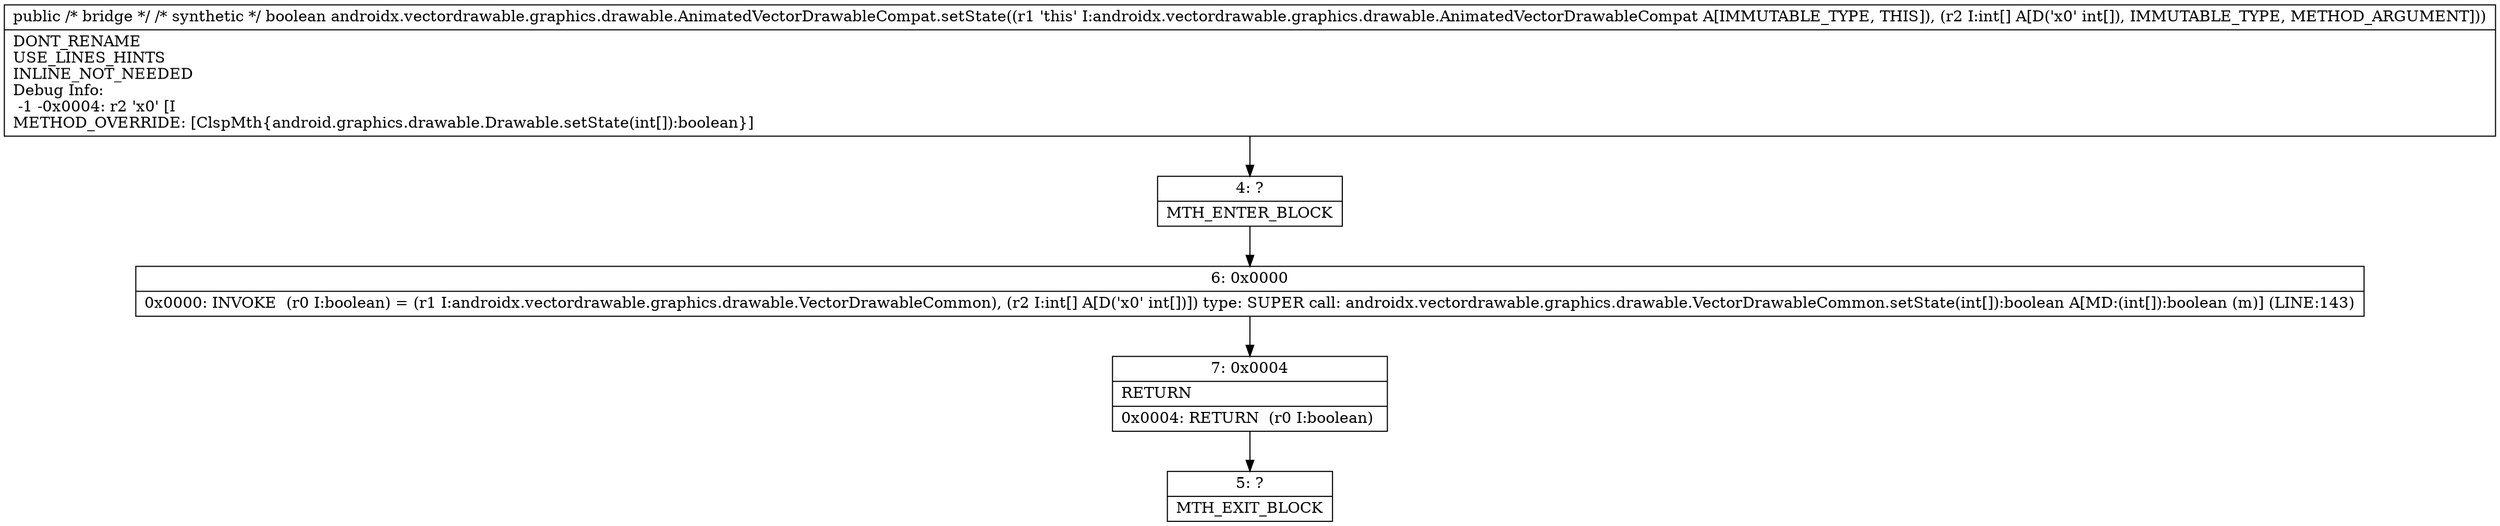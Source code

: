 digraph "CFG forandroidx.vectordrawable.graphics.drawable.AnimatedVectorDrawableCompat.setState([I)Z" {
Node_4 [shape=record,label="{4\:\ ?|MTH_ENTER_BLOCK\l}"];
Node_6 [shape=record,label="{6\:\ 0x0000|0x0000: INVOKE  (r0 I:boolean) = (r1 I:androidx.vectordrawable.graphics.drawable.VectorDrawableCommon), (r2 I:int[] A[D('x0' int[])]) type: SUPER call: androidx.vectordrawable.graphics.drawable.VectorDrawableCommon.setState(int[]):boolean A[MD:(int[]):boolean (m)] (LINE:143)\l}"];
Node_7 [shape=record,label="{7\:\ 0x0004|RETURN\l|0x0004: RETURN  (r0 I:boolean) \l}"];
Node_5 [shape=record,label="{5\:\ ?|MTH_EXIT_BLOCK\l}"];
MethodNode[shape=record,label="{public \/* bridge *\/ \/* synthetic *\/ boolean androidx.vectordrawable.graphics.drawable.AnimatedVectorDrawableCompat.setState((r1 'this' I:androidx.vectordrawable.graphics.drawable.AnimatedVectorDrawableCompat A[IMMUTABLE_TYPE, THIS]), (r2 I:int[] A[D('x0' int[]), IMMUTABLE_TYPE, METHOD_ARGUMENT]))  | DONT_RENAME\lUSE_LINES_HINTS\lINLINE_NOT_NEEDED\lDebug Info:\l  \-1 \-0x0004: r2 'x0' [I\lMETHOD_OVERRIDE: [ClspMth\{android.graphics.drawable.Drawable.setState(int[]):boolean\}]\l}"];
MethodNode -> Node_4;Node_4 -> Node_6;
Node_6 -> Node_7;
Node_7 -> Node_5;
}

